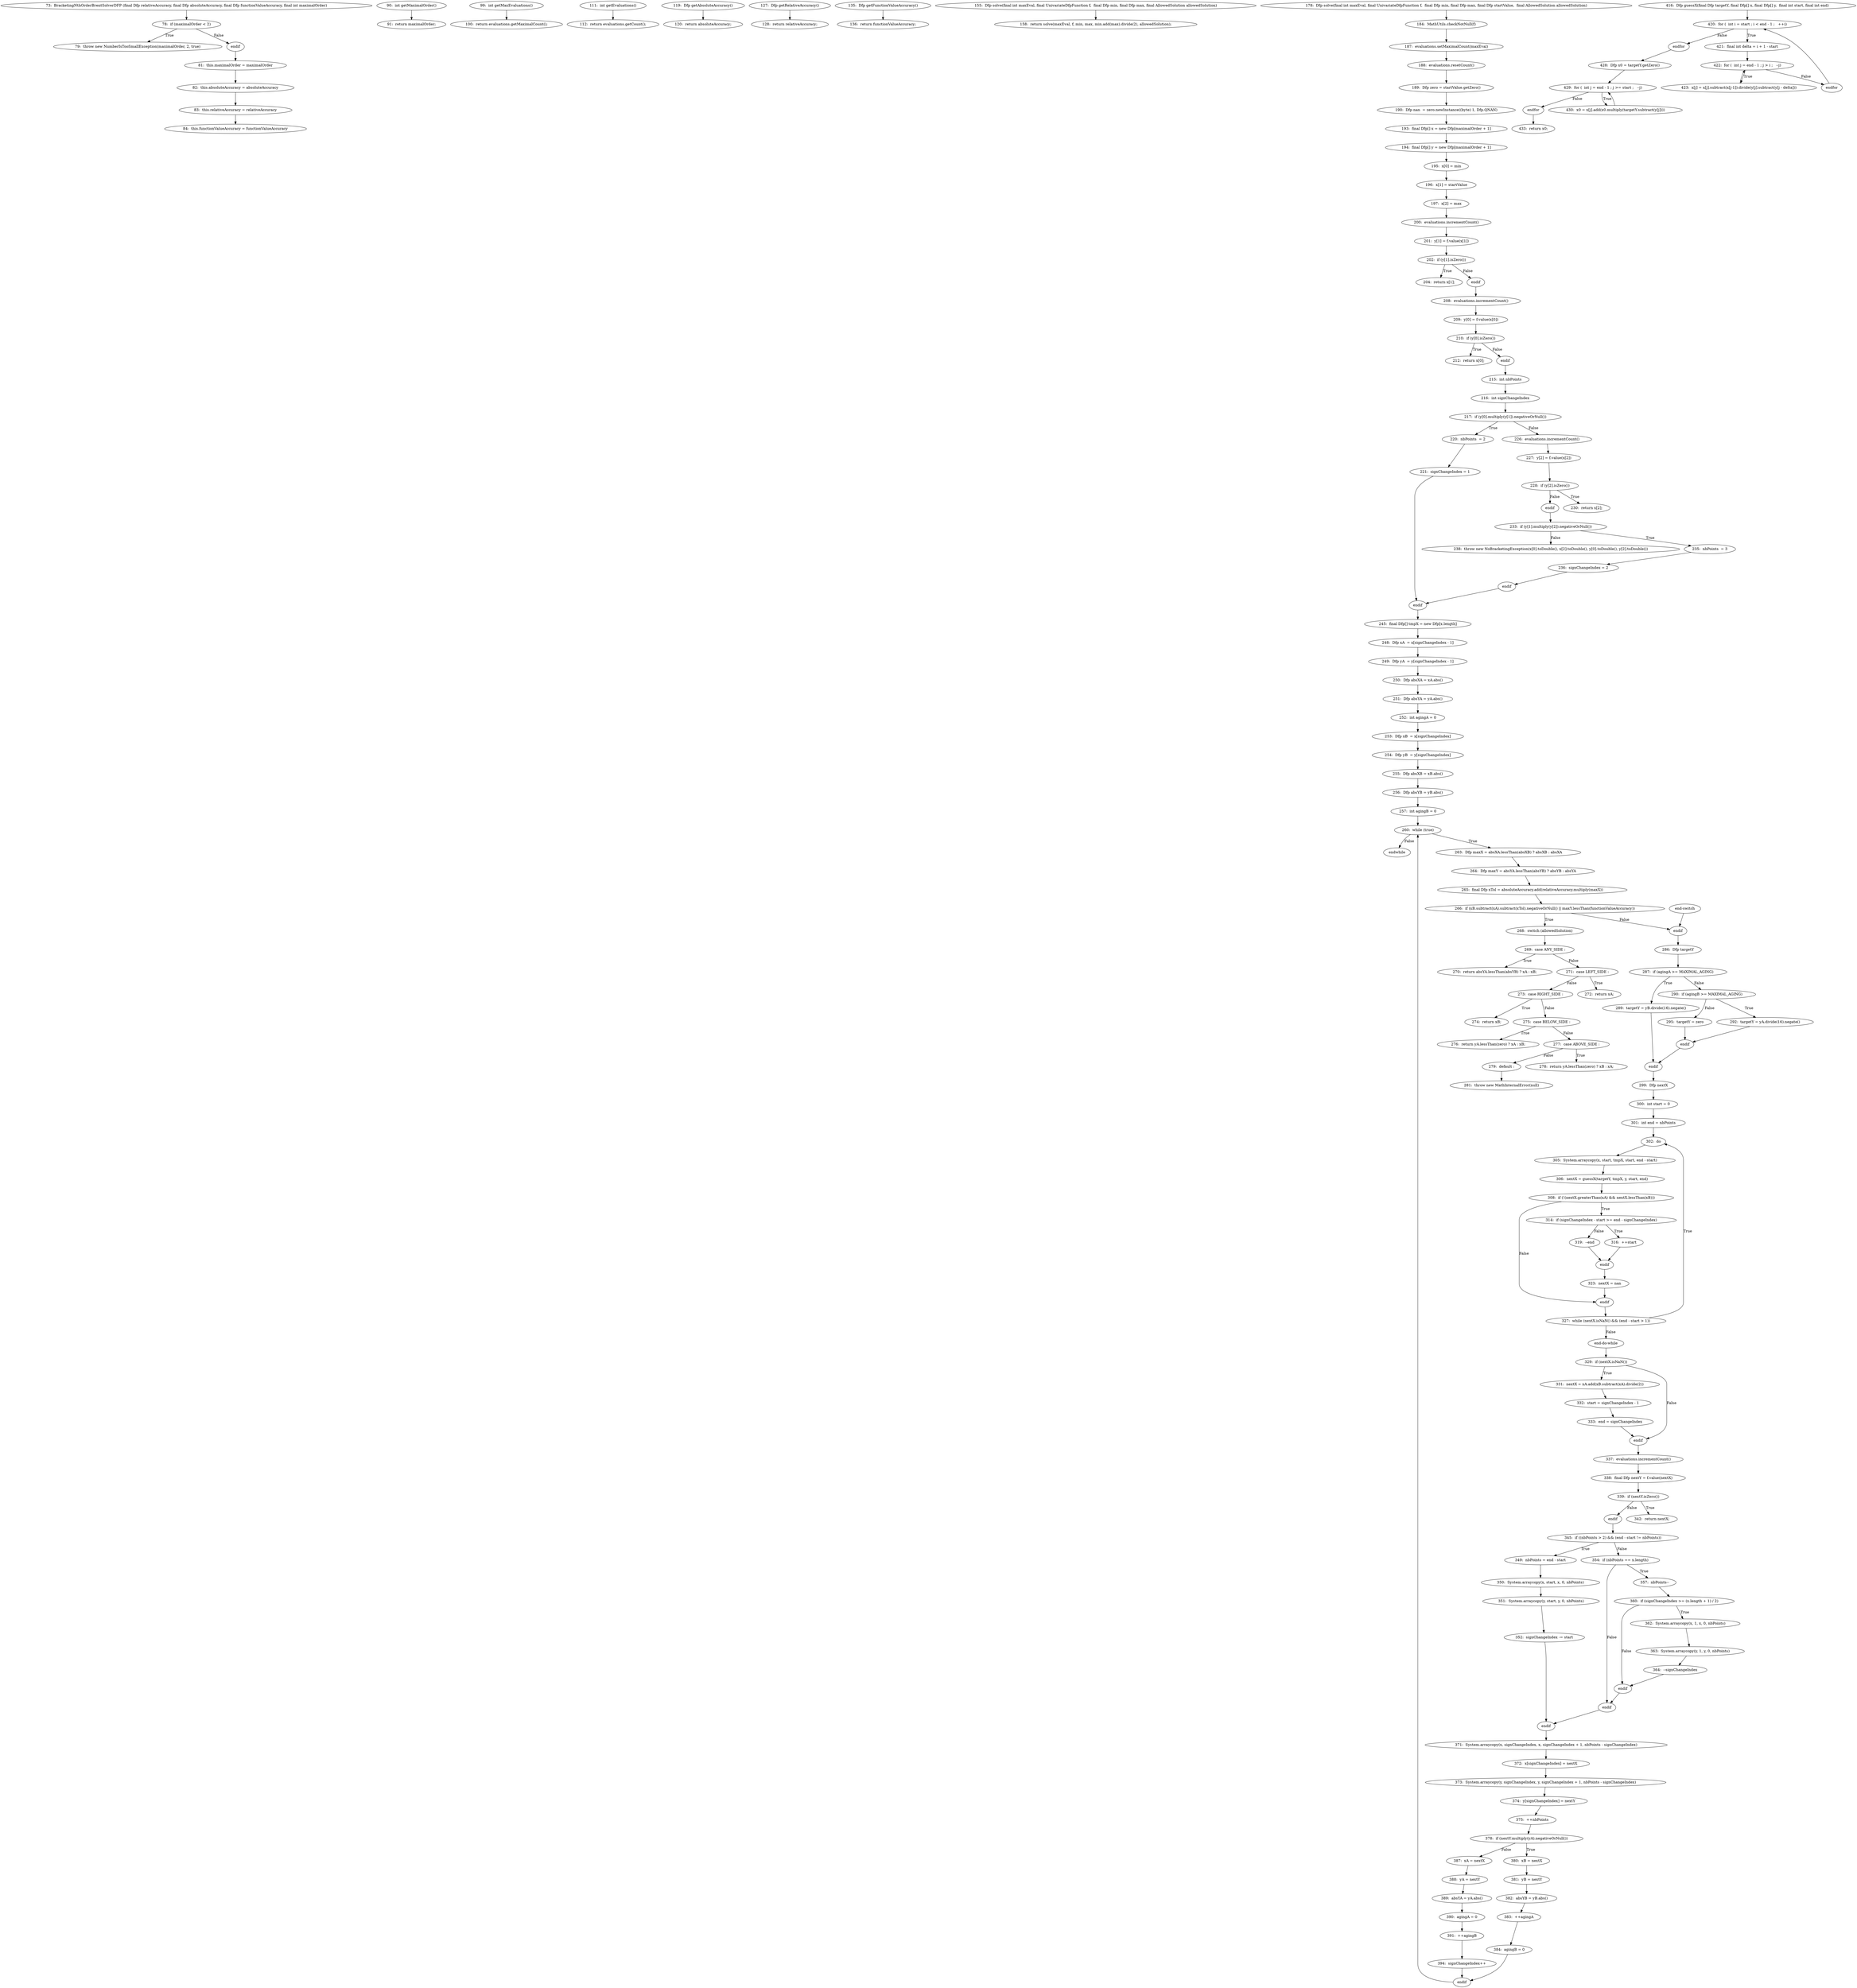 digraph BracketingNthOrderBrentSolverDFP_CFG {
  // graph-vertices
  v1  [label="73:  BracketingNthOrderBrentSolverDFP (final Dfp relativeAccuracy, final Dfp absoluteAccuracy, final Dfp functionValueAccuracy, final int maximalOrder)"];
  v2  [label="78:  if (maximalOrder < 2)"];
  v3  [label="79:  throw new NumberIsTooSmallException(maximalOrder, 2, true)"];
  v4  [label="endif"];
  v5  [label="81:  this.maximalOrder = maximalOrder"];
  v6  [label="82:  this.absoluteAccuracy = absoluteAccuracy"];
  v7  [label="83:  this.relativeAccuracy = relativeAccuracy"];
  v8  [label="84:  this.functionValueAccuracy = functionValueAccuracy"];
  v9  [label="90:  int getMaximalOrder()"];
  v10  [label="91:  return maximalOrder;"];
  v11  [label="99:  int getMaxEvaluations()"];
  v12  [label="100:  return evaluations.getMaximalCount();"];
  v13  [label="111:  int getEvaluations()"];
  v14  [label="112:  return evaluations.getCount();"];
  v15  [label="119:  Dfp getAbsoluteAccuracy()"];
  v16  [label="120:  return absoluteAccuracy;"];
  v17  [label="127:  Dfp getRelativeAccuracy()"];
  v18  [label="128:  return relativeAccuracy;"];
  v19  [label="135:  Dfp getFunctionValueAccuracy()"];
  v20  [label="136:  return functionValueAccuracy;"];
  v21  [label="155:  Dfp solve(final int maxEval, final UnivariateDfpFunction f,  final Dfp min, final Dfp max, final AllowedSolution allowedSolution)"];
  v22  [label="158:  return solve(maxEval, f, min, max, min.add(max).divide(2), allowedSolution);"];
  v23  [label="178:  Dfp solve(final int maxEval, final UnivariateDfpFunction f,  final Dfp min, final Dfp max, final Dfp startValue,  final AllowedSolution allowedSolution)"];
  v24  [label="184:  MathUtils.checkNotNull(f)"];
  v25  [label="187:  evaluations.setMaximalCount(maxEval)"];
  v26  [label="188:  evaluations.resetCount()"];
  v27  [label="189:  Dfp zero = startValue.getZero()"];
  v28  [label="190:  Dfp nan  = zero.newInstance((byte) 1, Dfp.QNAN)"];
  v29  [label="193:  final Dfp[] x = new Dfp[maximalOrder + 1]"];
  v30  [label="194:  final Dfp[] y = new Dfp[maximalOrder + 1]"];
  v31  [label="195:  x[0] = min"];
  v32  [label="196:  x[1] = startValue"];
  v33  [label="197:  x[2] = max"];
  v34  [label="200:  evaluations.incrementCount()"];
  v35  [label="201:  y[1] = f.value(x[1])"];
  v36  [label="202:  if (y[1].isZero())"];
  v37  [label="204:  return x[1];"];
  v38  [label="endif"];
  v39  [label="208:  evaluations.incrementCount()"];
  v40  [label="209:  y[0] = f.value(x[0])"];
  v41  [label="210:  if (y[0].isZero())"];
  v42  [label="212:  return x[0];"];
  v43  [label="endif"];
  v44  [label="215:  int nbPoints"];
  v45  [label="216:  int signChangeIndex"];
  v46  [label="217:  if (y[0].multiply(y[1]).negativeOrNull())"];
  v47  [label="220:  nbPoints  = 2"];
  v48  [label="221:  signChangeIndex = 1"];
  v49  [label="endif"];
  v50  [label="226:  evaluations.incrementCount()"];
  v51  [label="227:  y[2] = f.value(x[2])"];
  v52  [label="228:  if (y[2].isZero())"];
  v53  [label="230:  return x[2];"];
  v54  [label="endif"];
  v55  [label="233:  if (y[1].multiply(y[2]).negativeOrNull())"];
  v56  [label="235:  nbPoints  = 3"];
  v57  [label="236:  signChangeIndex = 2"];
  v58  [label="endif"];
  v59  [label="238:  throw new NoBracketingException(x[0].toDouble(), x[2].toDouble(), y[0].toDouble(), y[2].toDouble())"];
  v60  [label="245:  final Dfp[] tmpX = new Dfp[x.length]"];
  v61  [label="248:  Dfp xA  = x[signChangeIndex - 1]"];
  v62  [label="249:  Dfp yA  = y[signChangeIndex - 1]"];
  v63  [label="250:  Dfp absXA = xA.abs()"];
  v64  [label="251:  Dfp absYA = yA.abs()"];
  v65  [label="252:  int agingA = 0"];
  v66  [label="253:  Dfp xB  = x[signChangeIndex]"];
  v67  [label="254:  Dfp yB  = y[signChangeIndex]"];
  v68  [label="255:  Dfp absXB = xB.abs()"];
  v69  [label="256:  Dfp absYB = yB.abs()"];
  v70  [label="257:  int agingB = 0"];
  v71  [label="260:  while (true)"];
  v72  [label="endwhile"];
  v73  [label="263:  Dfp maxX = absXA.lessThan(absXB) ? absXB : absXA"];
  v74  [label="264:  Dfp maxY = absYA.lessThan(absYB) ? absYB : absYA"];
  v75  [label="265:  final Dfp xTol = absoluteAccuracy.add(relativeAccuracy.multiply(maxX))"];
  v76  [label="266:  if (xB.subtract(xA).subtract(xTol).negativeOrNull() || maxY.lessThan(functionValueAccuracy))"];
  v77  [label="268:  switch (allowedSolution)"];
  v78  [label="end-switch"];
  v79  [label="269:  case ANY_SIDE :"];
  v80  [label="270:  return absYA.lessThan(absYB) ? xA : xB;"];
  v81  [label="271:  case LEFT_SIDE :"];
  v82  [label="272:  return xA;"];
  v83  [label="273:  case RIGHT_SIDE :"];
  v84  [label="274:  return xB;"];
  v85  [label="275:  case BELOW_SIDE :"];
  v86  [label="276:  return yA.lessThan(zero) ? xA : xB;"];
  v87  [label="277:  case ABOVE_SIDE :"];
  v88  [label="278:  return yA.lessThan(zero) ? xB : xA;"];
  v89  [label="279:  default :"];
  v90  [label="281:  throw new MathInternalError(null)"];
  v91  [label="endif"];
  v92  [label="286:  Dfp targetY"];
  v93  [label="287:  if (agingA >= MAXIMAL_AGING)"];
  v94  [label="289:  targetY = yB.divide(16).negate()"];
  v95  [label="endif"];
  v96  [label="290:  if (agingB >= MAXIMAL_AGING)"];
  v97  [label="292:  targetY = yA.divide(16).negate()"];
  v98  [label="endif"];
  v99  [label="295:  targetY = zero"];
  v100  [label="299:  Dfp nextX"];
  v101  [label="300:  int start = 0"];
  v102  [label="301:  int end = nbPoints"];
  v103  [label="302:  do"];
  v104  [label="327:  while (nextX.isNaN() && (end - start > 1))"];
  v105  [label="end-do-while"];
  v106  [label="305:  System.arraycopy(x, start, tmpX, start, end - start)"];
  v107  [label="306:  nextX = guessX(targetY, tmpX, y, start, end)"];
  v108  [label="308:  if (!(nextX.greaterThan(xA) && nextX.lessThan(xB)))"];
  v109  [label="314:  if (signChangeIndex - start >= end - signChangeIndex)"];
  v110  [label="316:  ++start"];
  v111  [label="endif"];
  v112  [label="319:  --end"];
  v113  [label="323:  nextX = nan"];
  v114  [label="endif"];
  v115  [label="329:  if (nextX.isNaN())"];
  v116  [label="331:  nextX = xA.add(xB.subtract(xA).divide(2))"];
  v117  [label="332:  start = signChangeIndex - 1"];
  v118  [label="333:  end = signChangeIndex"];
  v119  [label="endif"];
  v120  [label="337:  evaluations.incrementCount()"];
  v121  [label="338:  final Dfp nextY = f.value(nextX)"];
  v122  [label="339:  if (nextY.isZero())"];
  v123  [label="342:  return nextX;"];
  v124  [label="endif"];
  v125  [label="345:  if ((nbPoints > 2) && (end - start != nbPoints))"];
  v126  [label="349:  nbPoints = end - start"];
  v127  [label="350:  System.arraycopy(x, start, x, 0, nbPoints)"];
  v128  [label="351:  System.arraycopy(y, start, y, 0, nbPoints)"];
  v129  [label="352:  signChangeIndex -= start"];
  v130  [label="endif"];
  v131  [label="354:  if (nbPoints == x.length)"];
  v132  [label="357:  nbPoints--"];
  v133  [label="360:  if (signChangeIndex >= (x.length + 1) / 2)"];
  v134  [label="362:  System.arraycopy(x, 1, x, 0, nbPoints)"];
  v135  [label="363:  System.arraycopy(y, 1, y, 0, nbPoints)"];
  v136  [label="364:  --signChangeIndex"];
  v137  [label="endif"];
  v138  [label="endif"];
  v139  [label="371:  System.arraycopy(x, signChangeIndex, x, signChangeIndex + 1, nbPoints - signChangeIndex)"];
  v140  [label="372:  x[signChangeIndex] = nextX"];
  v141  [label="373:  System.arraycopy(y, signChangeIndex, y, signChangeIndex + 1, nbPoints - signChangeIndex)"];
  v142  [label="374:  y[signChangeIndex] = nextY"];
  v143  [label="375:  ++nbPoints"];
  v144  [label="378:  if (nextY.multiply(yA).negativeOrNull())"];
  v145  [label="380:  xB = nextX"];
  v146  [label="381:  yB = nextY"];
  v147  [label="382:  absYB = yB.abs()"];
  v148  [label="383:  ++agingA"];
  v149  [label="384:  agingB = 0"];
  v150  [label="endif"];
  v151  [label="387:  xA = nextX"];
  v152  [label="388:  yA = nextY"];
  v153  [label="389:  absYA = yA.abs()"];
  v154  [label="390:  agingA = 0"];
  v155  [label="391:  ++agingB"];
  v156  [label="394:  signChangeIndex++"];
  v157  [label="416:  Dfp guessX(final Dfp targetY, final Dfp[] x, final Dfp[] y,  final int start, final int end)"];
  v158  [label="420:  for (  int i = start ; i < end - 1 ;   ++i)"];
  v161  [label="endfor"];
  v162  [label="421:  final int delta = i + 1 - start"];
  v163  [label="422:  for (  int j = end - 1 ; j > i ;   --j)"];
  v166  [label="endfor"];
  v167  [label="423:  x[j] = x[j].subtract(x[j-1]).divide(y[j].subtract(y[j - delta]))"];
  v168  [label="428:  Dfp x0 = targetY.getZero()"];
  v169  [label="429:  for (  int j = end - 1 ; j >= start ;   --j)"];
  v172  [label="endfor"];
  v173  [label="430:  x0 = x[j].add(x0.multiply(targetY.subtract(y[j])))"];
  v174  [label="433:  return x0;"];
  // graph-edges
  v1 -> v2;
  v2 -> v3  [label="True"];
  v2 -> v4  [label="False"];
  v4 -> v5;
  v5 -> v6;
  v6 -> v7;
  v7 -> v8;
  v9 -> v10;
  v11 -> v12;
  v13 -> v14;
  v15 -> v16;
  v17 -> v18;
  v19 -> v20;
  v21 -> v22;
  v23 -> v24;
  v24 -> v25;
  v25 -> v26;
  v26 -> v27;
  v27 -> v28;
  v28 -> v29;
  v29 -> v30;
  v30 -> v31;
  v31 -> v32;
  v32 -> v33;
  v33 -> v34;
  v34 -> v35;
  v35 -> v36;
  v36 -> v37  [label="True"];
  v36 -> v38  [label="False"];
  v38 -> v39;
  v39 -> v40;
  v40 -> v41;
  v41 -> v42  [label="True"];
  v41 -> v43  [label="False"];
  v43 -> v44;
  v44 -> v45;
  v45 -> v46;
  v46 -> v47  [label="True"];
  v47 -> v48;
  v48 -> v49;
  v46 -> v50  [label="False"];
  v50 -> v51;
  v51 -> v52;
  v52 -> v53  [label="True"];
  v52 -> v54  [label="False"];
  v54 -> v55;
  v55 -> v56  [label="True"];
  v56 -> v57;
  v57 -> v58;
  v55 -> v59  [label="False"];
  v58 -> v49;
  v49 -> v60;
  v60 -> v61;
  v61 -> v62;
  v62 -> v63;
  v63 -> v64;
  v64 -> v65;
  v65 -> v66;
  v66 -> v67;
  v67 -> v68;
  v68 -> v69;
  v69 -> v70;
  v70 -> v71;
  v71 -> v72  [label="False"];
  v71 -> v73  [label="True"];
  v73 -> v74;
  v74 -> v75;
  v75 -> v76;
  v76 -> v77  [label="True"];
  v77 -> v79;
  v79 -> v80  [label="True"];
  v79 -> v81  [label="False"];
  v81 -> v82  [label="True"];
  v81 -> v83  [label="False"];
  v83 -> v84  [label="True"];
  v83 -> v85  [label="False"];
  v85 -> v86  [label="True"];
  v85 -> v87  [label="False"];
  v87 -> v88  [label="True"];
  v87 -> v89  [label="False"];
  v89 -> v90;
  v78 -> v91;
  v76 -> v91  [label="False"];
  v91 -> v92;
  v92 -> v93;
  v93 -> v94  [label="True"];
  v94 -> v95;
  v93 -> v96  [label="False"];
  v96 -> v97  [label="True"];
  v97 -> v98;
  v96 -> v99  [label="False"];
  v99 -> v98;
  v98 -> v95;
  v95 -> v100;
  v100 -> v101;
  v101 -> v102;
  v102 -> v103;
  v103 -> v106;
  v106 -> v107;
  v107 -> v108;
  v108 -> v109  [label="True"];
  v109 -> v110  [label="True"];
  v110 -> v111;
  v109 -> v112  [label="False"];
  v112 -> v111;
  v111 -> v113;
  v113 -> v114;
  v108 -> v114  [label="False"];
  v114 -> v104;
  v104 -> v103  [label="True"];
  v104 -> v105  [label="False"];
  v105 -> v115;
  v115 -> v116  [label="True"];
  v116 -> v117;
  v117 -> v118;
  v118 -> v119;
  v115 -> v119  [label="False"];
  v119 -> v120;
  v120 -> v121;
  v121 -> v122;
  v122 -> v123  [label="True"];
  v122 -> v124  [label="False"];
  v124 -> v125;
  v125 -> v126  [label="True"];
  v126 -> v127;
  v127 -> v128;
  v128 -> v129;
  v129 -> v130;
  v125 -> v131  [label="False"];
  v131 -> v132  [label="True"];
  v132 -> v133;
  v133 -> v134  [label="True"];
  v134 -> v135;
  v135 -> v136;
  v136 -> v137;
  v133 -> v137  [label="False"];
  v137 -> v138;
  v131 -> v138  [label="False"];
  v138 -> v130;
  v130 -> v139;
  v139 -> v140;
  v140 -> v141;
  v141 -> v142;
  v142 -> v143;
  v143 -> v144;
  v144 -> v145  [label="True"];
  v145 -> v146;
  v146 -> v147;
  v147 -> v148;
  v148 -> v149;
  v149 -> v150;
  v144 -> v151  [label="False"];
  v151 -> v152;
  v152 -> v153;
  v153 -> v154;
  v154 -> v155;
  v155 -> v156;
  v156 -> v150;
  v150 -> v71;
  v157 -> v158;
  v158 -> v161  [label="False"];
  v158 -> v162  [label="True"];
  v162 -> v163;
  v163 -> v166  [label="False"];
  v163 -> v167  [label="True"];
  v167 -> v163;
  v166 -> v158;
  v161 -> v168;
  v168 -> v169;
  v169 -> v172  [label="False"];
  v169 -> v173  [label="True"];
  v173 -> v169;
  v172 -> v174;
  // end-of-graph
}
